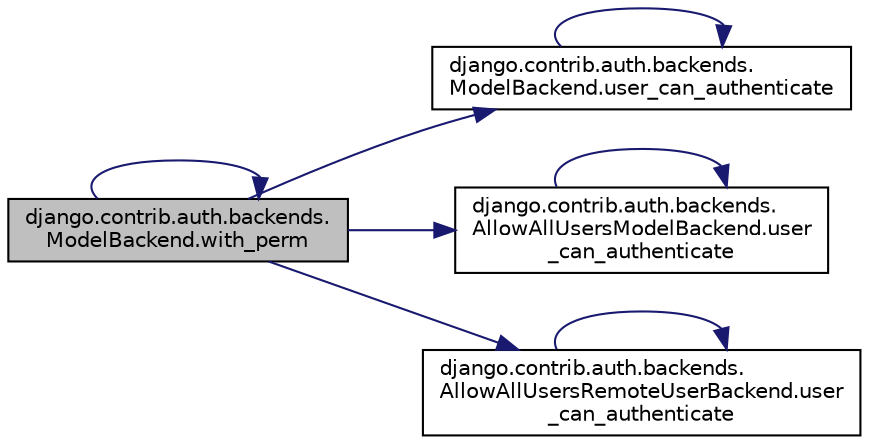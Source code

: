 digraph "django.contrib.auth.backends.ModelBackend.with_perm"
{
 // LATEX_PDF_SIZE
  edge [fontname="Helvetica",fontsize="10",labelfontname="Helvetica",labelfontsize="10"];
  node [fontname="Helvetica",fontsize="10",shape=record];
  rankdir="LR";
  Node1 [label="django.contrib.auth.backends.\lModelBackend.with_perm",height=0.2,width=0.4,color="black", fillcolor="grey75", style="filled", fontcolor="black",tooltip=" "];
  Node1 -> Node2 [color="midnightblue",fontsize="10",style="solid",fontname="Helvetica"];
  Node2 [label="django.contrib.auth.backends.\lModelBackend.user_can_authenticate",height=0.2,width=0.4,color="black", fillcolor="white", style="filled",URL="$d4/d40/classdjango_1_1contrib_1_1auth_1_1backends_1_1_model_backend.html#a975db86c12c2ffcdb467340075f1a540",tooltip=" "];
  Node2 -> Node2 [color="midnightblue",fontsize="10",style="solid",fontname="Helvetica"];
  Node1 -> Node3 [color="midnightblue",fontsize="10",style="solid",fontname="Helvetica"];
  Node3 [label="django.contrib.auth.backends.\lAllowAllUsersModelBackend.user\l_can_authenticate",height=0.2,width=0.4,color="black", fillcolor="white", style="filled",URL="$d4/d32/classdjango_1_1contrib_1_1auth_1_1backends_1_1_allow_all_users_model_backend.html#ae1d29b5e077951b8f034a65c0bc6a005",tooltip=" "];
  Node3 -> Node3 [color="midnightblue",fontsize="10",style="solid",fontname="Helvetica"];
  Node1 -> Node4 [color="midnightblue",fontsize="10",style="solid",fontname="Helvetica"];
  Node4 [label="django.contrib.auth.backends.\lAllowAllUsersRemoteUserBackend.user\l_can_authenticate",height=0.2,width=0.4,color="black", fillcolor="white", style="filled",URL="$d7/de3/classdjango_1_1contrib_1_1auth_1_1backends_1_1_allow_all_users_remote_user_backend.html#a70dbde0982a4734d89365b229c41a9da",tooltip=" "];
  Node4 -> Node4 [color="midnightblue",fontsize="10",style="solid",fontname="Helvetica"];
  Node1 -> Node1 [color="midnightblue",fontsize="10",style="solid",fontname="Helvetica"];
}
